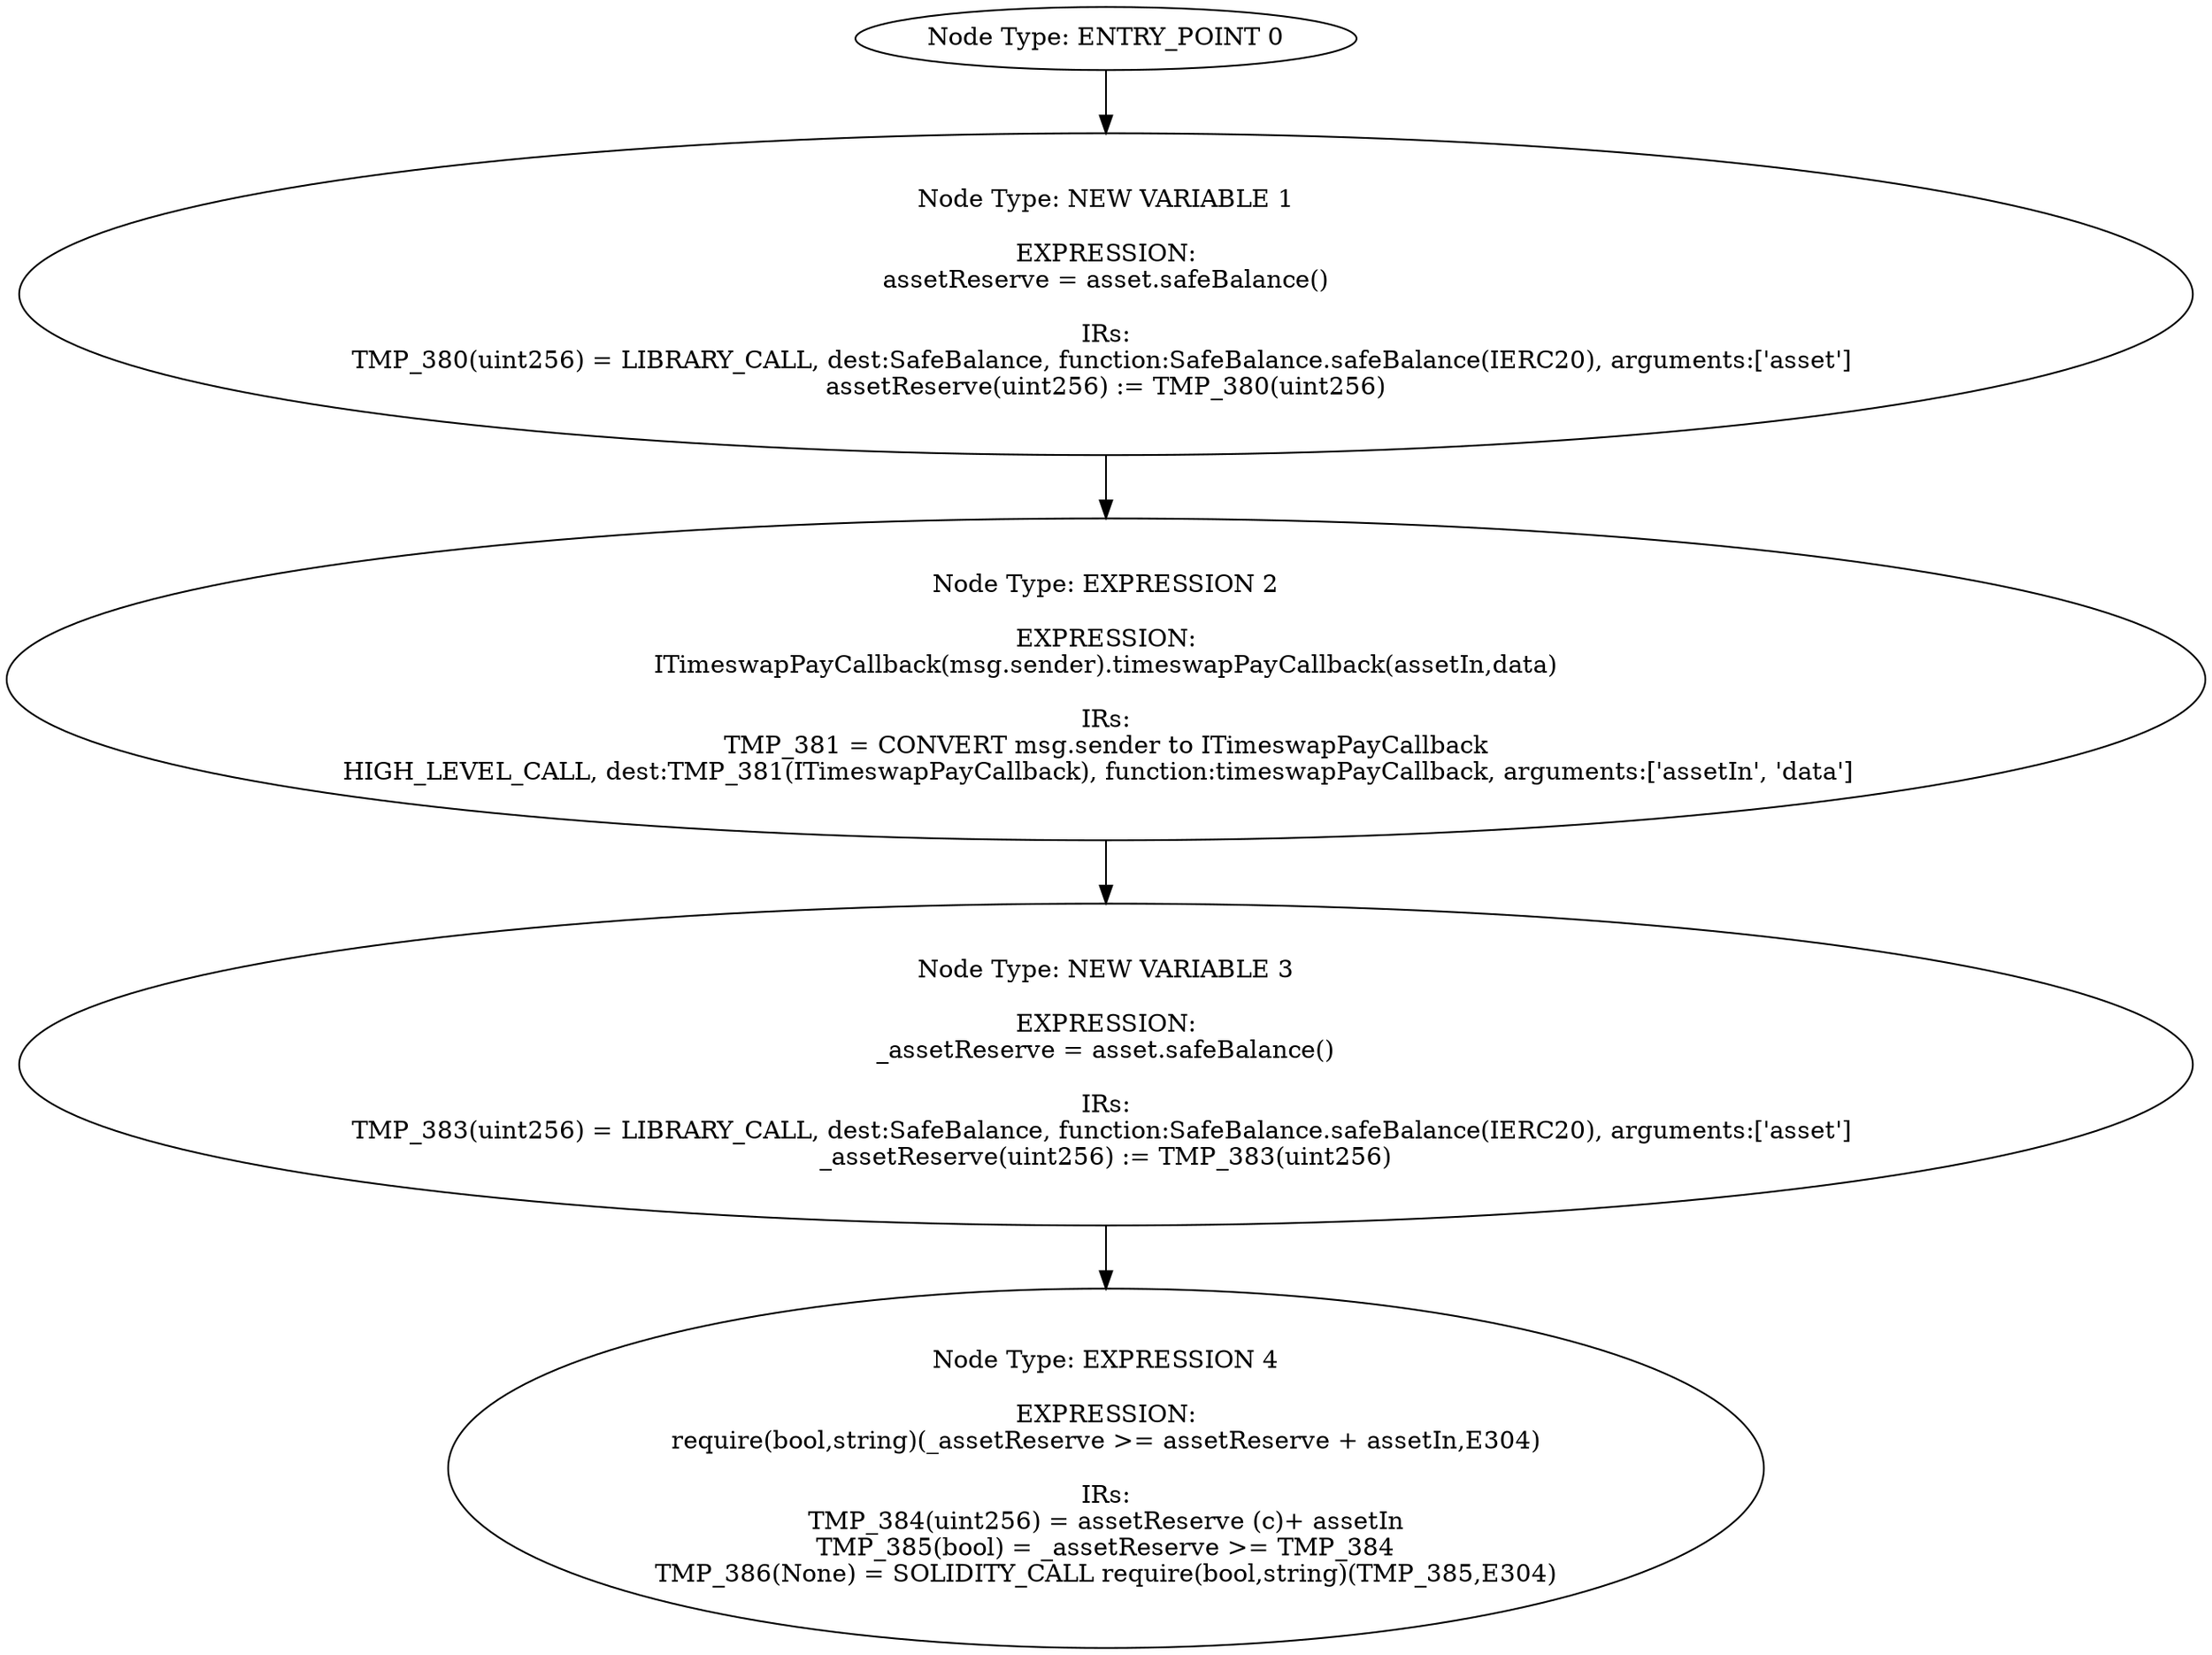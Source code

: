 digraph{
0[label="Node Type: ENTRY_POINT 0
"];
0->1;
1[label="Node Type: NEW VARIABLE 1

EXPRESSION:
assetReserve = asset.safeBalance()

IRs:
TMP_380(uint256) = LIBRARY_CALL, dest:SafeBalance, function:SafeBalance.safeBalance(IERC20), arguments:['asset'] 
assetReserve(uint256) := TMP_380(uint256)"];
1->2;
2[label="Node Type: EXPRESSION 2

EXPRESSION:
ITimeswapPayCallback(msg.sender).timeswapPayCallback(assetIn,data)

IRs:
TMP_381 = CONVERT msg.sender to ITimeswapPayCallback
HIGH_LEVEL_CALL, dest:TMP_381(ITimeswapPayCallback), function:timeswapPayCallback, arguments:['assetIn', 'data']  "];
2->3;
3[label="Node Type: NEW VARIABLE 3

EXPRESSION:
_assetReserve = asset.safeBalance()

IRs:
TMP_383(uint256) = LIBRARY_CALL, dest:SafeBalance, function:SafeBalance.safeBalance(IERC20), arguments:['asset'] 
_assetReserve(uint256) := TMP_383(uint256)"];
3->4;
4[label="Node Type: EXPRESSION 4

EXPRESSION:
require(bool,string)(_assetReserve >= assetReserve + assetIn,E304)

IRs:
TMP_384(uint256) = assetReserve (c)+ assetIn
TMP_385(bool) = _assetReserve >= TMP_384
TMP_386(None) = SOLIDITY_CALL require(bool,string)(TMP_385,E304)"];
}
